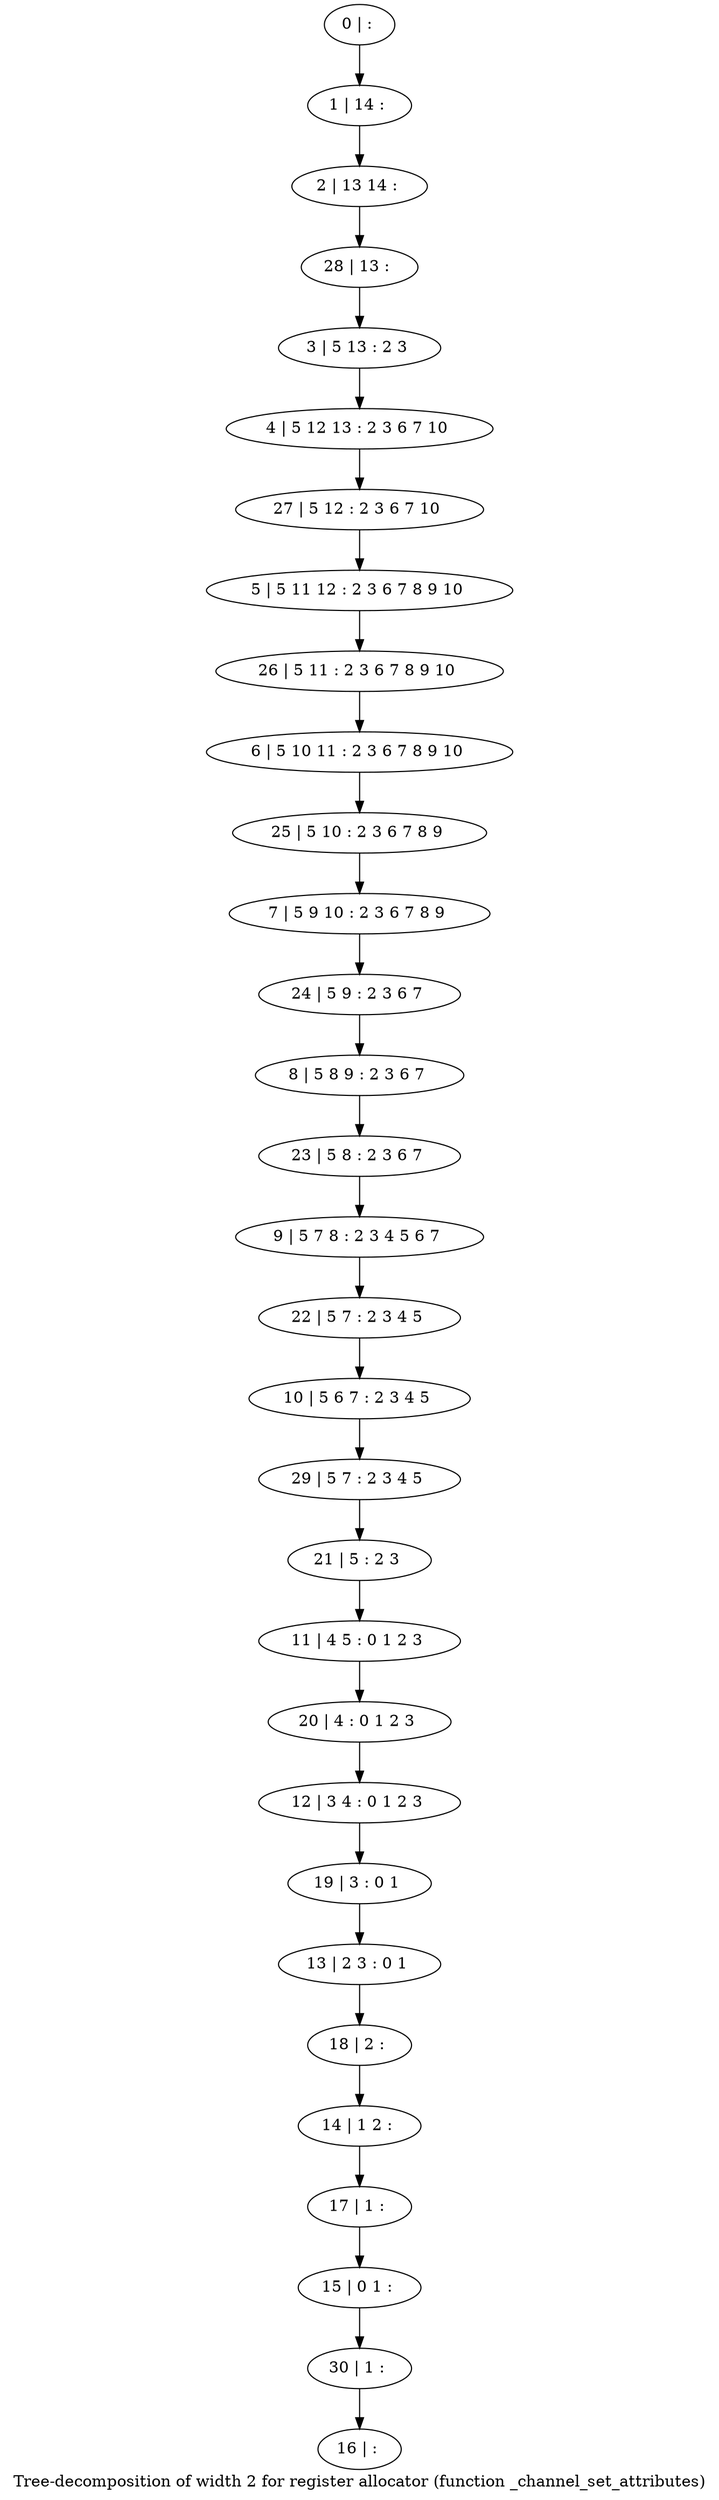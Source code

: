 digraph G {
graph [label="Tree-decomposition of width 2 for register allocator (function _channel_set_attributes)"]
0[label="0 | : "];
1[label="1 | 14 : "];
2[label="2 | 13 14 : "];
3[label="3 | 5 13 : 2 3 "];
4[label="4 | 5 12 13 : 2 3 6 7 10 "];
5[label="5 | 5 11 12 : 2 3 6 7 8 9 10 "];
6[label="6 | 5 10 11 : 2 3 6 7 8 9 10 "];
7[label="7 | 5 9 10 : 2 3 6 7 8 9 "];
8[label="8 | 5 8 9 : 2 3 6 7 "];
9[label="9 | 5 7 8 : 2 3 4 5 6 7 "];
10[label="10 | 5 6 7 : 2 3 4 5 "];
11[label="11 | 4 5 : 0 1 2 3 "];
12[label="12 | 3 4 : 0 1 2 3 "];
13[label="13 | 2 3 : 0 1 "];
14[label="14 | 1 2 : "];
15[label="15 | 0 1 : "];
16[label="16 | : "];
17[label="17 | 1 : "];
18[label="18 | 2 : "];
19[label="19 | 3 : 0 1 "];
20[label="20 | 4 : 0 1 2 3 "];
21[label="21 | 5 : 2 3 "];
22[label="22 | 5 7 : 2 3 4 5 "];
23[label="23 | 5 8 : 2 3 6 7 "];
24[label="24 | 5 9 : 2 3 6 7 "];
25[label="25 | 5 10 : 2 3 6 7 8 9 "];
26[label="26 | 5 11 : 2 3 6 7 8 9 10 "];
27[label="27 | 5 12 : 2 3 6 7 10 "];
28[label="28 | 13 : "];
29[label="29 | 5 7 : 2 3 4 5 "];
30[label="30 | 1 : "];
0->1 ;
1->2 ;
3->4 ;
17->15 ;
14->17 ;
18->14 ;
13->18 ;
19->13 ;
12->19 ;
20->12 ;
11->20 ;
21->11 ;
22->10 ;
9->22 ;
23->9 ;
8->23 ;
24->8 ;
7->24 ;
25->7 ;
6->25 ;
26->6 ;
5->26 ;
27->5 ;
4->27 ;
28->3 ;
2->28 ;
29->21 ;
10->29 ;
30->16 ;
15->30 ;
}
